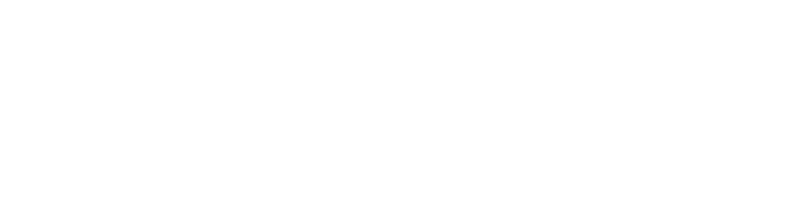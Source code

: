 digraph {
    graph [
        bgcolor="#00000000",
        rankdir=LR,
        ];
    node [color=white, fontcolor="#FFFFFF"];
    edge [color=white];

    1 [shape=box];
    2 [shape=box];
    x [shape=box];
    y [shape=box];
    z [shape=box];
    f1 [label="f", shape=circle];
    f2 [label="f", shape=circle];
    g [shape=circle];

    1 -> f1 -> x -> g -> z;
    2 -> f2 -> y -> g;
}
